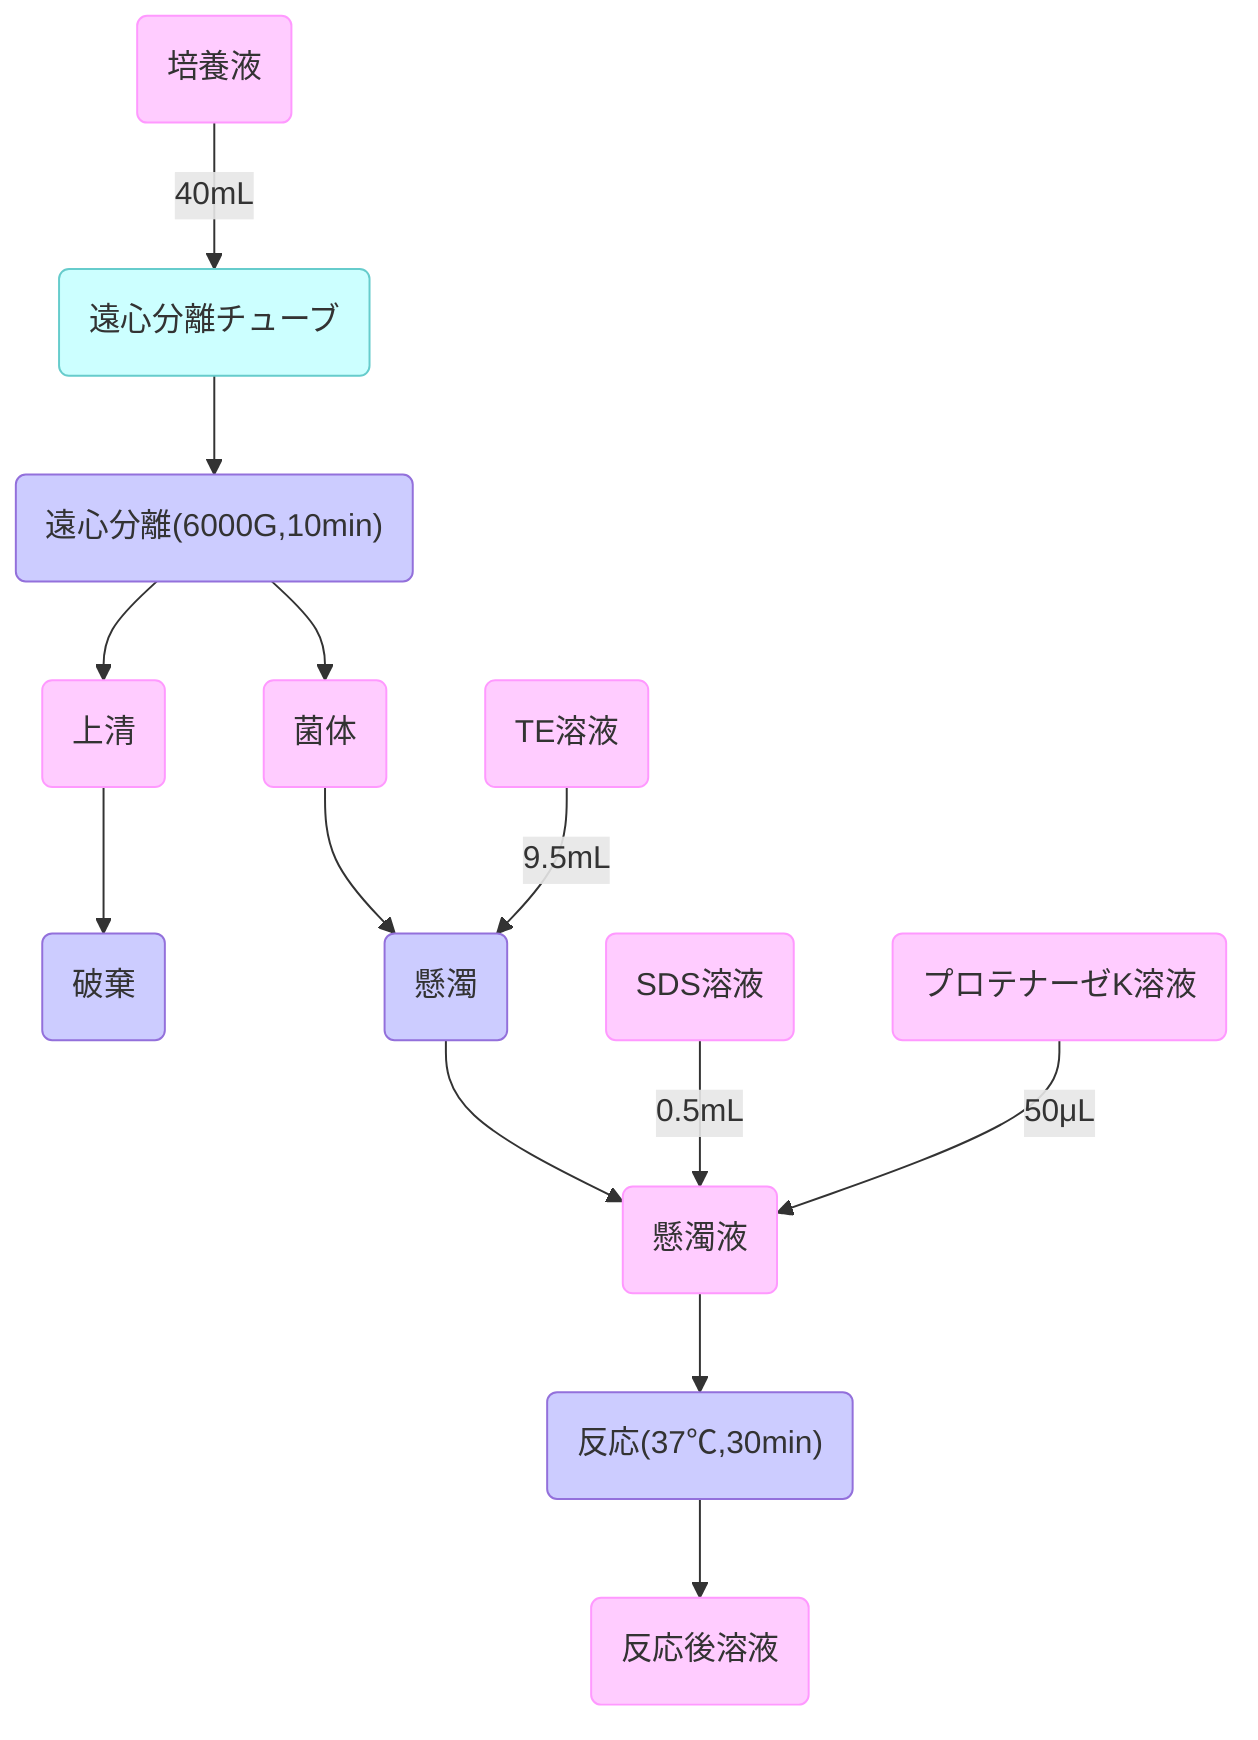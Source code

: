 graph TD
    1(培養液)
    2(遠心分離チューブ)
    3("遠心分離(6000G,10min)")
    4(上清)
    5(破棄)
    6(菌体)
    7(TE溶液)
    8(懸濁)
    9(懸濁液)
    10(SDS溶液)
    11(プロテナーゼK溶液)
    12("反応(37℃,30min)")
    24(反応後溶液)
    

    classDef subs fill:#fcf,stroke:#f9f; 
    classDef container fill:#cff,stroke:#6cc;
    classDef operation fill:#ccf;
    class 1,4,6,7,9,10,11,13,14,24,25,17,21,23 subs;
    class 2,20,22 container;
    class 3,5,8,12,15,16,18 operation;

    1-->|40mL|2-->3
    3-->4-->5
    3-->6
    6-->8
    7-->|9.5mL|8-->9
    10-->|0.5mL|9
    11-->|50μL|9
    9-->12-->24